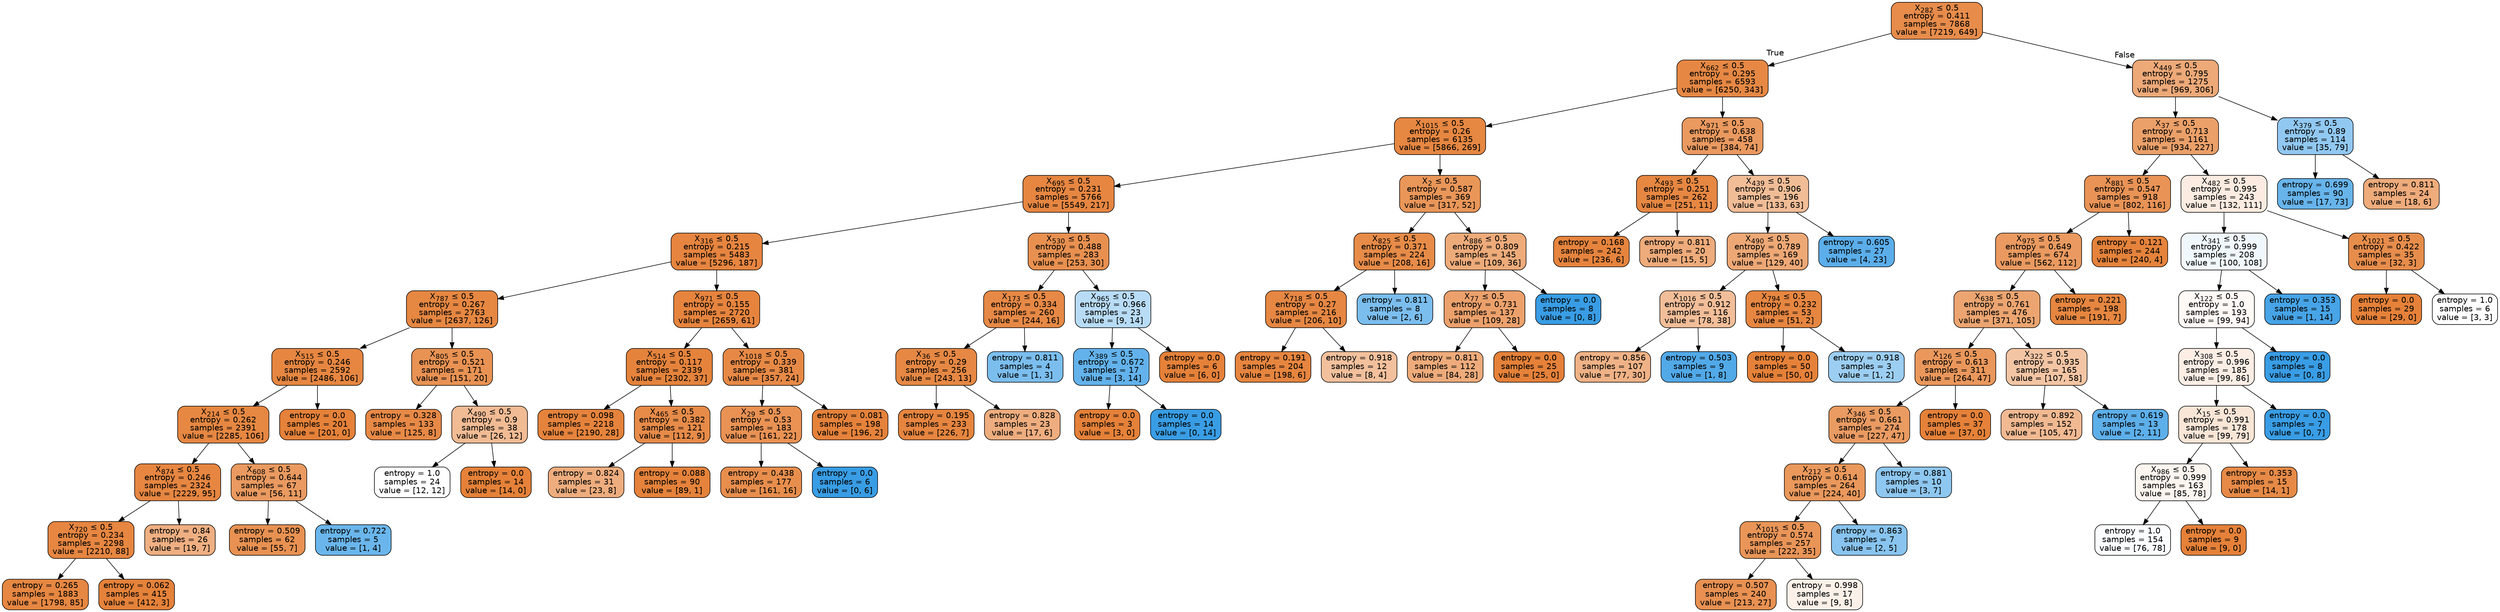 digraph Tree {
node [shape=box, style="filled, rounded", color="black", fontname=helvetica] ;
edge [fontname=helvetica] ;
0 [label=<X<SUB>282</SUB> &le; 0.5<br/>entropy = 0.411<br/>samples = 7868<br/>value = [7219, 649]>, fillcolor="#e78c4b"] ;
1 [label=<X<SUB>662</SUB> &le; 0.5<br/>entropy = 0.295<br/>samples = 6593<br/>value = [6250, 343]>, fillcolor="#e68844"] ;
0 -> 1 [labeldistance=2.5, labelangle=45, headlabel="True"] ;
2 [label=<X<SUB>1015</SUB> &le; 0.5<br/>entropy = 0.26<br/>samples = 6135<br/>value = [5866, 269]>, fillcolor="#e68742"] ;
1 -> 2 ;
3 [label=<X<SUB>695</SUB> &le; 0.5<br/>entropy = 0.231<br/>samples = 5766<br/>value = [5549, 217]>, fillcolor="#e68641"] ;
2 -> 3 ;
4 [label=<X<SUB>316</SUB> &le; 0.5<br/>entropy = 0.215<br/>samples = 5483<br/>value = [5296, 187]>, fillcolor="#e68540"] ;
3 -> 4 ;
5 [label=<X<SUB>787</SUB> &le; 0.5<br/>entropy = 0.267<br/>samples = 2763<br/>value = [2637, 126]>, fillcolor="#e68742"] ;
4 -> 5 ;
6 [label=<X<SUB>515</SUB> &le; 0.5<br/>entropy = 0.246<br/>samples = 2592<br/>value = [2486, 106]>, fillcolor="#e68641"] ;
5 -> 6 ;
7 [label=<X<SUB>214</SUB> &le; 0.5<br/>entropy = 0.262<br/>samples = 2391<br/>value = [2285, 106]>, fillcolor="#e68742"] ;
6 -> 7 ;
8 [label=<X<SUB>874</SUB> &le; 0.5<br/>entropy = 0.246<br/>samples = 2324<br/>value = [2229, 95]>, fillcolor="#e68641"] ;
7 -> 8 ;
9 [label=<X<SUB>720</SUB> &le; 0.5<br/>entropy = 0.234<br/>samples = 2298<br/>value = [2210, 88]>, fillcolor="#e68641"] ;
8 -> 9 ;
10 [label=<entropy = 0.265<br/>samples = 1883<br/>value = [1798, 85]>, fillcolor="#e68742"] ;
9 -> 10 ;
11 [label=<entropy = 0.062<br/>samples = 415<br/>value = [412, 3]>, fillcolor="#e5823a"] ;
9 -> 11 ;
12 [label=<entropy = 0.84<br/>samples = 26<br/>value = [19, 7]>, fillcolor="#efaf82"] ;
8 -> 12 ;
13 [label=<X<SUB>608</SUB> &le; 0.5<br/>entropy = 0.644<br/>samples = 67<br/>value = [56, 11]>, fillcolor="#ea9a60"] ;
7 -> 13 ;
14 [label=<entropy = 0.509<br/>samples = 62<br/>value = [55, 7]>, fillcolor="#e89152"] ;
13 -> 14 ;
15 [label=<entropy = 0.722<br/>samples = 5<br/>value = [1, 4]>, fillcolor="#6ab6ec"] ;
13 -> 15 ;
16 [label=<entropy = 0.0<br/>samples = 201<br/>value = [201, 0]>, fillcolor="#e58139"] ;
6 -> 16 ;
17 [label=<X<SUB>805</SUB> &le; 0.5<br/>entropy = 0.521<br/>samples = 171<br/>value = [151, 20]>, fillcolor="#e89253"] ;
5 -> 17 ;
18 [label=<entropy = 0.328<br/>samples = 133<br/>value = [125, 8]>, fillcolor="#e78946"] ;
17 -> 18 ;
19 [label=<X<SUB>490</SUB> &le; 0.5<br/>entropy = 0.9<br/>samples = 38<br/>value = [26, 12]>, fillcolor="#f1bb94"] ;
17 -> 19 ;
20 [label=<entropy = 1.0<br/>samples = 24<br/>value = [12, 12]>, fillcolor="#ffffff"] ;
19 -> 20 ;
21 [label=<entropy = 0.0<br/>samples = 14<br/>value = [14, 0]>, fillcolor="#e58139"] ;
19 -> 21 ;
22 [label=<X<SUB>971</SUB> &le; 0.5<br/>entropy = 0.155<br/>samples = 2720<br/>value = [2659, 61]>, fillcolor="#e6843e"] ;
4 -> 22 ;
23 [label=<X<SUB>514</SUB> &le; 0.5<br/>entropy = 0.117<br/>samples = 2339<br/>value = [2302, 37]>, fillcolor="#e5833c"] ;
22 -> 23 ;
24 [label=<entropy = 0.098<br/>samples = 2218<br/>value = [2190, 28]>, fillcolor="#e5833c"] ;
23 -> 24 ;
25 [label=<X<SUB>465</SUB> &le; 0.5<br/>entropy = 0.382<br/>samples = 121<br/>value = [112, 9]>, fillcolor="#e78b49"] ;
23 -> 25 ;
26 [label=<entropy = 0.824<br/>samples = 31<br/>value = [23, 8]>, fillcolor="#eead7e"] ;
25 -> 26 ;
27 [label=<entropy = 0.088<br/>samples = 90<br/>value = [89, 1]>, fillcolor="#e5823b"] ;
25 -> 27 ;
28 [label=<X<SUB>1018</SUB> &le; 0.5<br/>entropy = 0.339<br/>samples = 381<br/>value = [357, 24]>, fillcolor="#e78946"] ;
22 -> 28 ;
29 [label=<X<SUB>29</SUB> &le; 0.5<br/>entropy = 0.53<br/>samples = 183<br/>value = [161, 22]>, fillcolor="#e99254"] ;
28 -> 29 ;
30 [label=<entropy = 0.438<br/>samples = 177<br/>value = [161, 16]>, fillcolor="#e88e4d"] ;
29 -> 30 ;
31 [label=<entropy = 0.0<br/>samples = 6<br/>value = [0, 6]>, fillcolor="#399de5"] ;
29 -> 31 ;
32 [label=<entropy = 0.081<br/>samples = 198<br/>value = [196, 2]>, fillcolor="#e5823b"] ;
28 -> 32 ;
33 [label=<X<SUB>530</SUB> &le; 0.5<br/>entropy = 0.488<br/>samples = 283<br/>value = [253, 30]>, fillcolor="#e89050"] ;
3 -> 33 ;
34 [label=<X<SUB>173</SUB> &le; 0.5<br/>entropy = 0.334<br/>samples = 260<br/>value = [244, 16]>, fillcolor="#e78946"] ;
33 -> 34 ;
35 [label=<X<SUB>36</SUB> &le; 0.5<br/>entropy = 0.29<br/>samples = 256<br/>value = [243, 13]>, fillcolor="#e68844"] ;
34 -> 35 ;
36 [label=<entropy = 0.195<br/>samples = 233<br/>value = [226, 7]>, fillcolor="#e6853f"] ;
35 -> 36 ;
37 [label=<entropy = 0.828<br/>samples = 23<br/>value = [17, 6]>, fillcolor="#eead7f"] ;
35 -> 37 ;
38 [label=<entropy = 0.811<br/>samples = 4<br/>value = [1, 3]>, fillcolor="#7bbeee"] ;
34 -> 38 ;
39 [label=<X<SUB>965</SUB> &le; 0.5<br/>entropy = 0.966<br/>samples = 23<br/>value = [9, 14]>, fillcolor="#b8dcf6"] ;
33 -> 39 ;
40 [label=<X<SUB>389</SUB> &le; 0.5<br/>entropy = 0.672<br/>samples = 17<br/>value = [3, 14]>, fillcolor="#63b2eb"] ;
39 -> 40 ;
41 [label=<entropy = 0.0<br/>samples = 3<br/>value = [3, 0]>, fillcolor="#e58139"] ;
40 -> 41 ;
42 [label=<entropy = 0.0<br/>samples = 14<br/>value = [0, 14]>, fillcolor="#399de5"] ;
40 -> 42 ;
43 [label=<entropy = 0.0<br/>samples = 6<br/>value = [6, 0]>, fillcolor="#e58139"] ;
39 -> 43 ;
44 [label=<X<SUB>2</SUB> &le; 0.5<br/>entropy = 0.587<br/>samples = 369<br/>value = [317, 52]>, fillcolor="#e99659"] ;
2 -> 44 ;
45 [label=<X<SUB>825</SUB> &le; 0.5<br/>entropy = 0.371<br/>samples = 224<br/>value = [208, 16]>, fillcolor="#e78b48"] ;
44 -> 45 ;
46 [label=<X<SUB>718</SUB> &le; 0.5<br/>entropy = 0.27<br/>samples = 216<br/>value = [206, 10]>, fillcolor="#e68743"] ;
45 -> 46 ;
47 [label=<entropy = 0.191<br/>samples = 204<br/>value = [198, 6]>, fillcolor="#e6853f"] ;
46 -> 47 ;
48 [label=<entropy = 0.918<br/>samples = 12<br/>value = [8, 4]>, fillcolor="#f2c09c"] ;
46 -> 48 ;
49 [label=<entropy = 0.811<br/>samples = 8<br/>value = [2, 6]>, fillcolor="#7bbeee"] ;
45 -> 49 ;
50 [label=<X<SUB>886</SUB> &le; 0.5<br/>entropy = 0.809<br/>samples = 145<br/>value = [109, 36]>, fillcolor="#eeab7a"] ;
44 -> 50 ;
51 [label=<X<SUB>77</SUB> &le; 0.5<br/>entropy = 0.731<br/>samples = 137<br/>value = [109, 28]>, fillcolor="#eca16c"] ;
50 -> 51 ;
52 [label=<entropy = 0.811<br/>samples = 112<br/>value = [84, 28]>, fillcolor="#eeab7b"] ;
51 -> 52 ;
53 [label=<entropy = 0.0<br/>samples = 25<br/>value = [25, 0]>, fillcolor="#e58139"] ;
51 -> 53 ;
54 [label=<entropy = 0.0<br/>samples = 8<br/>value = [0, 8]>, fillcolor="#399de5"] ;
50 -> 54 ;
55 [label=<X<SUB>971</SUB> &le; 0.5<br/>entropy = 0.638<br/>samples = 458<br/>value = [384, 74]>, fillcolor="#ea995f"] ;
1 -> 55 ;
56 [label=<X<SUB>493</SUB> &le; 0.5<br/>entropy = 0.251<br/>samples = 262<br/>value = [251, 11]>, fillcolor="#e68742"] ;
55 -> 56 ;
57 [label=<entropy = 0.168<br/>samples = 242<br/>value = [236, 6]>, fillcolor="#e6843e"] ;
56 -> 57 ;
58 [label=<entropy = 0.811<br/>samples = 20<br/>value = [15, 5]>, fillcolor="#eeab7b"] ;
56 -> 58 ;
59 [label=<X<SUB>439</SUB> &le; 0.5<br/>entropy = 0.906<br/>samples = 196<br/>value = [133, 63]>, fillcolor="#f1bd97"] ;
55 -> 59 ;
60 [label=<X<SUB>490</SUB> &le; 0.5<br/>entropy = 0.789<br/>samples = 169<br/>value = [129, 40]>, fillcolor="#eda876"] ;
59 -> 60 ;
61 [label=<X<SUB>1016</SUB> &le; 0.5<br/>entropy = 0.912<br/>samples = 116<br/>value = [78, 38]>, fillcolor="#f2be99"] ;
60 -> 61 ;
62 [label=<entropy = 0.856<br/>samples = 107<br/>value = [77, 30]>, fillcolor="#efb286"] ;
61 -> 62 ;
63 [label=<entropy = 0.503<br/>samples = 9<br/>value = [1, 8]>, fillcolor="#52a9e8"] ;
61 -> 63 ;
64 [label=<X<SUB>794</SUB> &le; 0.5<br/>entropy = 0.232<br/>samples = 53<br/>value = [51, 2]>, fillcolor="#e68641"] ;
60 -> 64 ;
65 [label=<entropy = 0.0<br/>samples = 50<br/>value = [50, 0]>, fillcolor="#e58139"] ;
64 -> 65 ;
66 [label=<entropy = 0.918<br/>samples = 3<br/>value = [1, 2]>, fillcolor="#9ccef2"] ;
64 -> 66 ;
67 [label=<entropy = 0.605<br/>samples = 27<br/>value = [4, 23]>, fillcolor="#5baeea"] ;
59 -> 67 ;
68 [label=<X<SUB>449</SUB> &le; 0.5<br/>entropy = 0.795<br/>samples = 1275<br/>value = [969, 306]>, fillcolor="#eda978"] ;
0 -> 68 [labeldistance=2.5, labelangle=-45, headlabel="False"] ;
69 [label=<X<SUB>37</SUB> &le; 0.5<br/>entropy = 0.713<br/>samples = 1161<br/>value = [934, 227]>, fillcolor="#eba069"] ;
68 -> 69 ;
70 [label=<X<SUB>881</SUB> &le; 0.5<br/>entropy = 0.547<br/>samples = 918<br/>value = [802, 116]>, fillcolor="#e99356"] ;
69 -> 70 ;
71 [label=<X<SUB>975</SUB> &le; 0.5<br/>entropy = 0.649<br/>samples = 674<br/>value = [562, 112]>, fillcolor="#ea9a60"] ;
70 -> 71 ;
72 [label=<X<SUB>638</SUB> &le; 0.5<br/>entropy = 0.761<br/>samples = 476<br/>value = [371, 105]>, fillcolor="#eca571"] ;
71 -> 72 ;
73 [label=<X<SUB>126</SUB> &le; 0.5<br/>entropy = 0.613<br/>samples = 311<br/>value = [264, 47]>, fillcolor="#ea975c"] ;
72 -> 73 ;
74 [label=<X<SUB>346</SUB> &le; 0.5<br/>entropy = 0.661<br/>samples = 274<br/>value = [227, 47]>, fillcolor="#ea9b62"] ;
73 -> 74 ;
75 [label=<X<SUB>212</SUB> &le; 0.5<br/>entropy = 0.614<br/>samples = 264<br/>value = [224, 40]>, fillcolor="#ea985c"] ;
74 -> 75 ;
76 [label=<X<SUB>1015</SUB> &le; 0.5<br/>entropy = 0.574<br/>samples = 257<br/>value = [222, 35]>, fillcolor="#e99558"] ;
75 -> 76 ;
77 [label=<entropy = 0.507<br/>samples = 240<br/>value = [213, 27]>, fillcolor="#e89152"] ;
76 -> 77 ;
78 [label=<entropy = 0.998<br/>samples = 17<br/>value = [9, 8]>, fillcolor="#fcf1e9"] ;
76 -> 78 ;
79 [label=<entropy = 0.863<br/>samples = 7<br/>value = [2, 5]>, fillcolor="#88c4ef"] ;
75 -> 79 ;
80 [label=<entropy = 0.881<br/>samples = 10<br/>value = [3, 7]>, fillcolor="#8ec7f0"] ;
74 -> 80 ;
81 [label=<entropy = 0.0<br/>samples = 37<br/>value = [37, 0]>, fillcolor="#e58139"] ;
73 -> 81 ;
82 [label=<X<SUB>322</SUB> &le; 0.5<br/>entropy = 0.935<br/>samples = 165<br/>value = [107, 58]>, fillcolor="#f3c5a4"] ;
72 -> 82 ;
83 [label=<entropy = 0.892<br/>samples = 152<br/>value = [105, 47]>, fillcolor="#f1b992"] ;
82 -> 83 ;
84 [label=<entropy = 0.619<br/>samples = 13<br/>value = [2, 11]>, fillcolor="#5dafea"] ;
82 -> 84 ;
85 [label=<entropy = 0.221<br/>samples = 198<br/>value = [191, 7]>, fillcolor="#e68640"] ;
71 -> 85 ;
86 [label=<entropy = 0.121<br/>samples = 244<br/>value = [240, 4]>, fillcolor="#e5833c"] ;
70 -> 86 ;
87 [label=<X<SUB>482</SUB> &le; 0.5<br/>entropy = 0.995<br/>samples = 243<br/>value = [132, 111]>, fillcolor="#fbebe0"] ;
69 -> 87 ;
88 [label=<X<SUB>341</SUB> &le; 0.5<br/>entropy = 0.999<br/>samples = 208<br/>value = [100, 108]>, fillcolor="#f0f8fd"] ;
87 -> 88 ;
89 [label=<X<SUB>122</SUB> &le; 0.5<br/>entropy = 1.0<br/>samples = 193<br/>value = [99, 94]>, fillcolor="#fef9f5"] ;
88 -> 89 ;
90 [label=<X<SUB>308</SUB> &le; 0.5<br/>entropy = 0.996<br/>samples = 185<br/>value = [99, 86]>, fillcolor="#fceee5"] ;
89 -> 90 ;
91 [label=<X<SUB>15</SUB> &le; 0.5<br/>entropy = 0.991<br/>samples = 178<br/>value = [99, 79]>, fillcolor="#fae6d7"] ;
90 -> 91 ;
92 [label=<X<SUB>986</SUB> &le; 0.5<br/>entropy = 0.999<br/>samples = 163<br/>value = [85, 78]>, fillcolor="#fdf5ef"] ;
91 -> 92 ;
93 [label=<entropy = 1.0<br/>samples = 154<br/>value = [76, 78]>, fillcolor="#fafcfe"] ;
92 -> 93 ;
94 [label=<entropy = 0.0<br/>samples = 9<br/>value = [9, 0]>, fillcolor="#e58139"] ;
92 -> 94 ;
95 [label=<entropy = 0.353<br/>samples = 15<br/>value = [14, 1]>, fillcolor="#e78a47"] ;
91 -> 95 ;
96 [label=<entropy = 0.0<br/>samples = 7<br/>value = [0, 7]>, fillcolor="#399de5"] ;
90 -> 96 ;
97 [label=<entropy = 0.0<br/>samples = 8<br/>value = [0, 8]>, fillcolor="#399de5"] ;
89 -> 97 ;
98 [label=<entropy = 0.353<br/>samples = 15<br/>value = [1, 14]>, fillcolor="#47a4e7"] ;
88 -> 98 ;
99 [label=<X<SUB>1021</SUB> &le; 0.5<br/>entropy = 0.422<br/>samples = 35<br/>value = [32, 3]>, fillcolor="#e78d4c"] ;
87 -> 99 ;
100 [label=<entropy = 0.0<br/>samples = 29<br/>value = [29, 0]>, fillcolor="#e58139"] ;
99 -> 100 ;
101 [label=<entropy = 1.0<br/>samples = 6<br/>value = [3, 3]>, fillcolor="#ffffff"] ;
99 -> 101 ;
102 [label=<X<SUB>379</SUB> &le; 0.5<br/>entropy = 0.89<br/>samples = 114<br/>value = [35, 79]>, fillcolor="#91c8f1"] ;
68 -> 102 ;
103 [label=<entropy = 0.699<br/>samples = 90<br/>value = [17, 73]>, fillcolor="#67b4eb"] ;
102 -> 103 ;
104 [label=<entropy = 0.811<br/>samples = 24<br/>value = [18, 6]>, fillcolor="#eeab7b"] ;
102 -> 104 ;
}